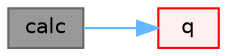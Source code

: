 digraph "calc"
{
 // LATEX_PDF_SIZE
  bgcolor="transparent";
  edge [fontname=Helvetica,fontsize=10,labelfontname=Helvetica,labelfontsize=10];
  node [fontname=Helvetica,fontsize=10,shape=box,height=0.2,width=0.4];
  rankdir="LR";
  Node1 [id="Node000001",label="calc",height=0.2,width=0.4,color="gray40", fillcolor="grey60", style="filled", fontcolor="black",tooltip=" "];
  Node1 -> Node2 [id="edge1_Node000001_Node000002",color="steelblue1",style="solid",tooltip=" "];
  Node2 [id="Node000002",label="q",height=0.2,width=0.4,color="red", fillcolor="#FFF0F0", style="filled",URL="$classFoam_1_1functionObjects_1_1multiphaseInterHtcModel.html#aa0bf83cbb57b44d1f3ce320a2fb51e77",tooltip=" "];
}
